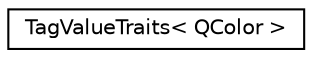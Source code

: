 digraph "Graphical Class Hierarchy"
{
 // LATEX_PDF_SIZE
  edge [fontname="Helvetica",fontsize="10",labelfontname="Helvetica",labelfontsize="10"];
  node [fontname="Helvetica",fontsize="10",shape=record];
  rankdir="LR";
  Node0 [label="TagValueTraits\< QColor \>",height=0.2,width=0.4,color="black", fillcolor="white", style="filled",URL="$struct_tag_value_traits_3_01_q_color_01_4.html",tooltip=" "];
}
